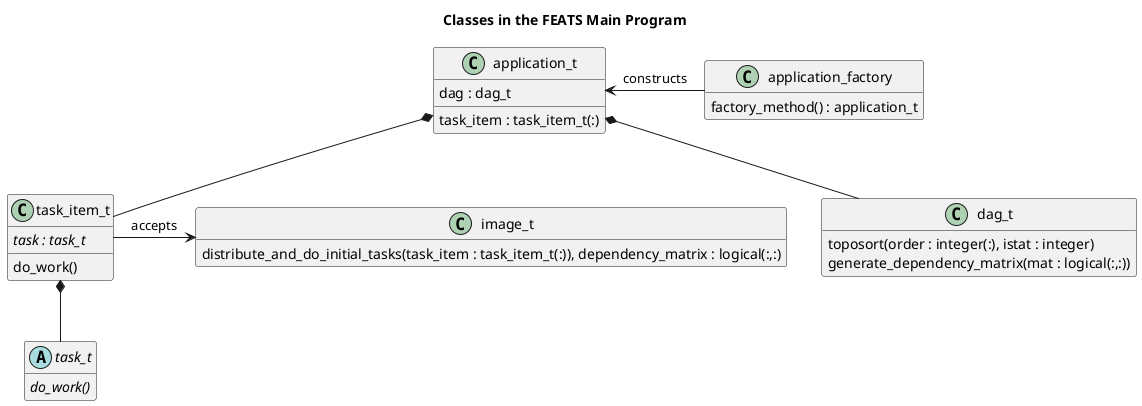 @startuml
Title "Classes in the FEATS Main Program"

hide empty members

abstract class task_t{
  {abstract} do_work()
}
class task_item_t{
  {abstract} task : task_t
  do_work()
}
class image_t{
  distribute_and_do_initial_tasks(task_item : task_item_t(:)), dependency_matrix : logical(:,:)
}

task_item_t *-down- task_t
task_item_t -left-> image_t : accepts

class dag_t{
  toposort(order : integer(:), istat : integer)
  generate_dependency_matrix(mat : logical(:,:))
}

class application_t{
  dag : dag_t
  task_item : task_item_t(:)
}

class application_factory{
  factory_method() : application_t
}

application_factory -left-> application_t : constructs
application_t *-down- dag_t
application_t *-down- task_item_t

@enduml

